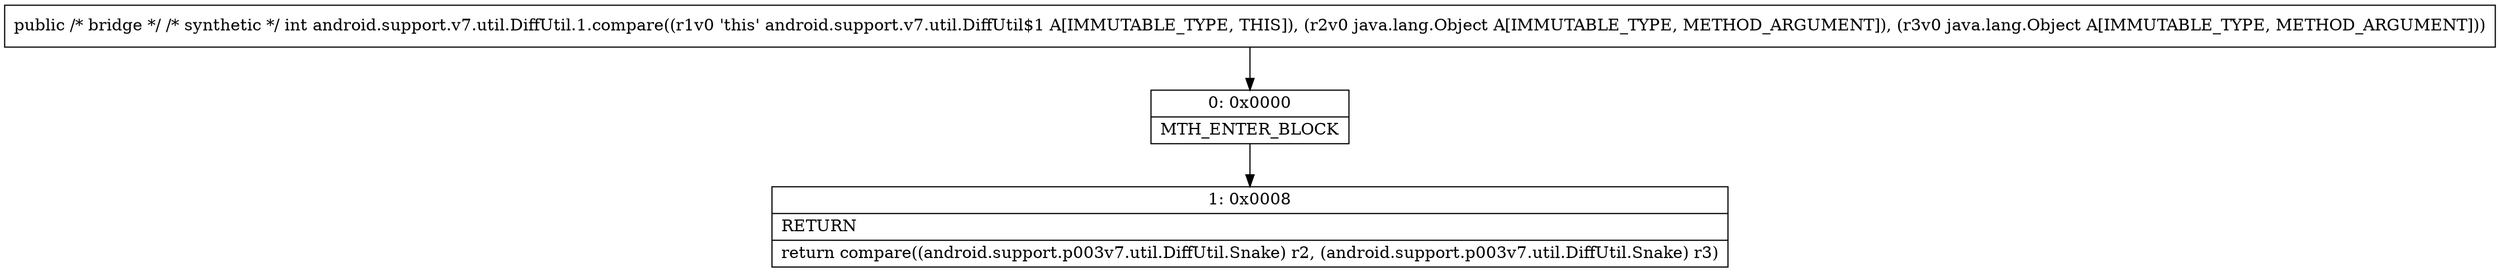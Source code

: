 digraph "CFG forandroid.support.v7.util.DiffUtil.1.compare(Ljava\/lang\/Object;Ljava\/lang\/Object;)I" {
Node_0 [shape=record,label="{0\:\ 0x0000|MTH_ENTER_BLOCK\l}"];
Node_1 [shape=record,label="{1\:\ 0x0008|RETURN\l|return compare((android.support.p003v7.util.DiffUtil.Snake) r2, (android.support.p003v7.util.DiffUtil.Snake) r3)\l}"];
MethodNode[shape=record,label="{public \/* bridge *\/ \/* synthetic *\/ int android.support.v7.util.DiffUtil.1.compare((r1v0 'this' android.support.v7.util.DiffUtil$1 A[IMMUTABLE_TYPE, THIS]), (r2v0 java.lang.Object A[IMMUTABLE_TYPE, METHOD_ARGUMENT]), (r3v0 java.lang.Object A[IMMUTABLE_TYPE, METHOD_ARGUMENT])) }"];
MethodNode -> Node_0;
Node_0 -> Node_1;
}


